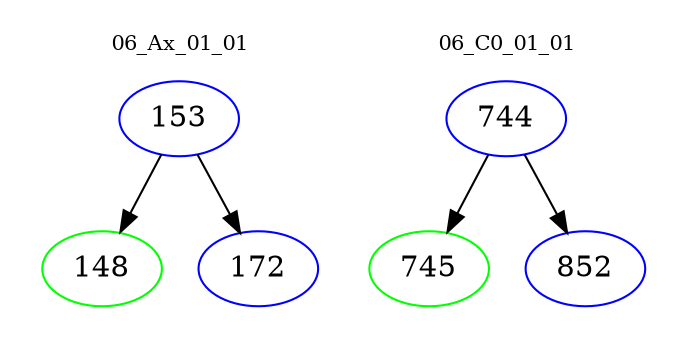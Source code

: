 digraph{
subgraph cluster_0 {
color = white
label = "06_Ax_01_01";
fontsize=10;
T0_153 [label="153", color="blue"]
T0_153 -> T0_148 [color="black"]
T0_148 [label="148", color="green"]
T0_153 -> T0_172 [color="black"]
T0_172 [label="172", color="blue"]
}
subgraph cluster_1 {
color = white
label = "06_C0_01_01";
fontsize=10;
T1_744 [label="744", color="blue"]
T1_744 -> T1_745 [color="black"]
T1_745 [label="745", color="green"]
T1_744 -> T1_852 [color="black"]
T1_852 [label="852", color="blue"]
}
}
